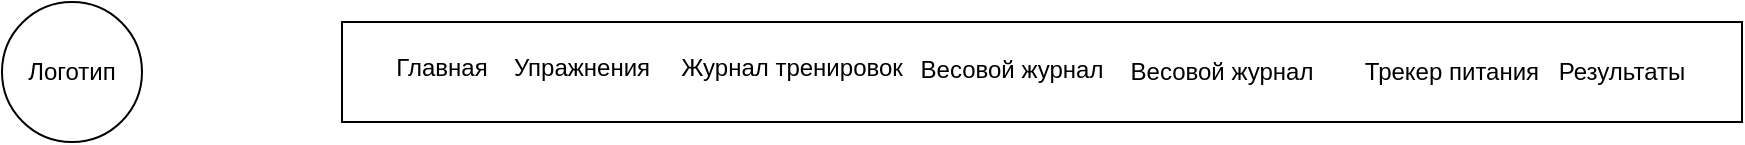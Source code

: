 <mxfile version="27.0.6">
  <diagram name="Страница — 1" id="KRG4bTz2SitcnZZWS7cp">
    <mxGraphModel dx="1188" dy="626" grid="1" gridSize="10" guides="1" tooltips="1" connect="1" arrows="1" fold="1" page="1" pageScale="1" pageWidth="827" pageHeight="1169" math="0" shadow="0">
      <root>
        <mxCell id="0" />
        <mxCell id="1" parent="0" />
        <mxCell id="aleAu2NHdvZWktf_HvtS-2" value="Логотип" style="ellipse;whiteSpace=wrap;html=1;aspect=fixed;" vertex="1" parent="1">
          <mxGeometry x="100" y="50" width="70" height="70" as="geometry" />
        </mxCell>
        <mxCell id="aleAu2NHdvZWktf_HvtS-3" value="" style="rounded=0;whiteSpace=wrap;html=1;" vertex="1" parent="1">
          <mxGeometry x="270" y="60" width="700" height="50" as="geometry" />
        </mxCell>
        <mxCell id="aleAu2NHdvZWktf_HvtS-4" value="Главная" style="text;html=1;align=center;verticalAlign=middle;whiteSpace=wrap;rounded=0;" vertex="1" parent="1">
          <mxGeometry x="290" y="67.5" width="60" height="30" as="geometry" />
        </mxCell>
        <mxCell id="aleAu2NHdvZWktf_HvtS-5" value="Упражнения" style="text;html=1;align=center;verticalAlign=middle;whiteSpace=wrap;rounded=0;" vertex="1" parent="1">
          <mxGeometry x="360" y="67.5" width="60" height="30" as="geometry" />
        </mxCell>
        <mxCell id="aleAu2NHdvZWktf_HvtS-6" value="Журнал тренировок" style="text;html=1;align=center;verticalAlign=middle;whiteSpace=wrap;rounded=0;" vertex="1" parent="1">
          <mxGeometry x="430" y="68.13" width="130" height="30" as="geometry" />
        </mxCell>
        <mxCell id="aleAu2NHdvZWktf_HvtS-8" value="Весовой журнал" style="text;html=1;align=center;verticalAlign=middle;whiteSpace=wrap;rounded=0;" vertex="1" parent="1">
          <mxGeometry x="550" y="67.5" width="110" height="33.75" as="geometry" />
        </mxCell>
        <mxCell id="aleAu2NHdvZWktf_HvtS-11" value="Весовой журнал" style="text;html=1;align=center;verticalAlign=middle;whiteSpace=wrap;rounded=0;" vertex="1" parent="1">
          <mxGeometry x="650" y="73.75" width="120" height="22.5" as="geometry" />
        </mxCell>
        <mxCell id="aleAu2NHdvZWktf_HvtS-14" value="Трекер питания" style="text;html=1;align=center;verticalAlign=middle;whiteSpace=wrap;rounded=0;" vertex="1" parent="1">
          <mxGeometry x="780" y="63.75" width="90" height="42.5" as="geometry" />
        </mxCell>
        <mxCell id="aleAu2NHdvZWktf_HvtS-15" value="Результаты" style="text;html=1;align=center;verticalAlign=middle;whiteSpace=wrap;rounded=0;" vertex="1" parent="1">
          <mxGeometry x="880" y="70" width="60" height="30" as="geometry" />
        </mxCell>
      </root>
    </mxGraphModel>
  </diagram>
</mxfile>
